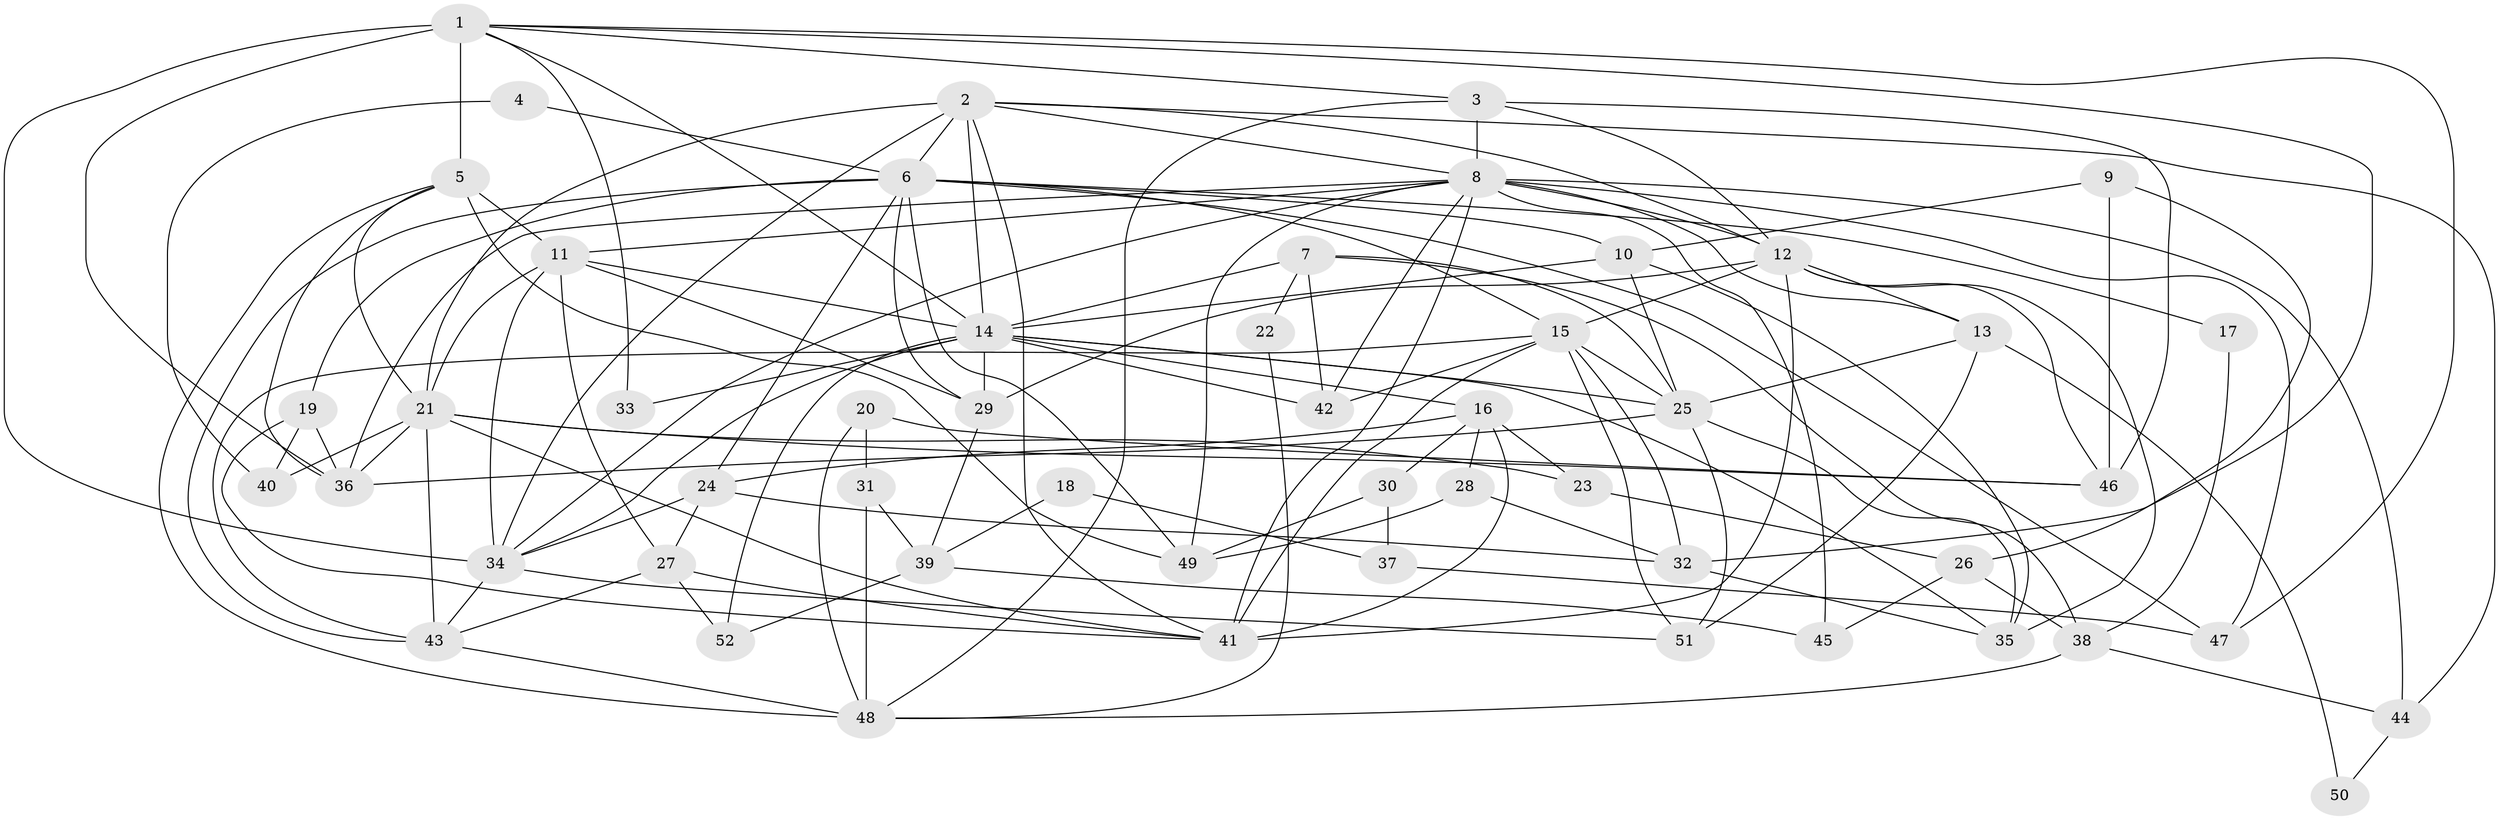 // original degree distribution, {4: 0.32038834951456313, 2: 0.1262135922330097, 5: 0.1553398058252427, 6: 0.10679611650485436, 3: 0.2524271844660194, 7: 0.02912621359223301, 9: 0.009708737864077669}
// Generated by graph-tools (version 1.1) at 2025/51/03/04/25 22:51:11]
// undirected, 52 vertices, 136 edges
graph export_dot {
  node [color=gray90,style=filled];
  1;
  2;
  3;
  4;
  5;
  6;
  7;
  8;
  9;
  10;
  11;
  12;
  13;
  14;
  15;
  16;
  17;
  18;
  19;
  20;
  21;
  22;
  23;
  24;
  25;
  26;
  27;
  28;
  29;
  30;
  31;
  32;
  33;
  34;
  35;
  36;
  37;
  38;
  39;
  40;
  41;
  42;
  43;
  44;
  45;
  46;
  47;
  48;
  49;
  50;
  51;
  52;
  1 -- 3 [weight=1.0];
  1 -- 5 [weight=3.0];
  1 -- 14 [weight=2.0];
  1 -- 32 [weight=1.0];
  1 -- 33 [weight=1.0];
  1 -- 34 [weight=3.0];
  1 -- 36 [weight=1.0];
  1 -- 47 [weight=1.0];
  2 -- 6 [weight=2.0];
  2 -- 8 [weight=1.0];
  2 -- 12 [weight=1.0];
  2 -- 14 [weight=1.0];
  2 -- 21 [weight=1.0];
  2 -- 34 [weight=1.0];
  2 -- 41 [weight=1.0];
  2 -- 44 [weight=1.0];
  3 -- 8 [weight=1.0];
  3 -- 12 [weight=1.0];
  3 -- 46 [weight=1.0];
  3 -- 48 [weight=1.0];
  4 -- 6 [weight=1.0];
  4 -- 40 [weight=1.0];
  5 -- 11 [weight=1.0];
  5 -- 21 [weight=1.0];
  5 -- 36 [weight=1.0];
  5 -- 48 [weight=1.0];
  5 -- 49 [weight=1.0];
  6 -- 10 [weight=1.0];
  6 -- 15 [weight=2.0];
  6 -- 17 [weight=1.0];
  6 -- 19 [weight=1.0];
  6 -- 24 [weight=1.0];
  6 -- 29 [weight=1.0];
  6 -- 43 [weight=1.0];
  6 -- 47 [weight=1.0];
  6 -- 49 [weight=1.0];
  7 -- 14 [weight=1.0];
  7 -- 22 [weight=1.0];
  7 -- 25 [weight=1.0];
  7 -- 38 [weight=1.0];
  7 -- 42 [weight=1.0];
  8 -- 11 [weight=2.0];
  8 -- 12 [weight=4.0];
  8 -- 13 [weight=1.0];
  8 -- 34 [weight=1.0];
  8 -- 36 [weight=1.0];
  8 -- 41 [weight=1.0];
  8 -- 42 [weight=1.0];
  8 -- 44 [weight=1.0];
  8 -- 45 [weight=1.0];
  8 -- 47 [weight=1.0];
  8 -- 49 [weight=1.0];
  9 -- 10 [weight=1.0];
  9 -- 26 [weight=1.0];
  9 -- 46 [weight=1.0];
  10 -- 14 [weight=1.0];
  10 -- 25 [weight=1.0];
  10 -- 35 [weight=1.0];
  11 -- 14 [weight=2.0];
  11 -- 21 [weight=1.0];
  11 -- 27 [weight=1.0];
  11 -- 29 [weight=1.0];
  11 -- 34 [weight=1.0];
  12 -- 13 [weight=1.0];
  12 -- 15 [weight=1.0];
  12 -- 29 [weight=1.0];
  12 -- 35 [weight=1.0];
  12 -- 41 [weight=3.0];
  12 -- 46 [weight=1.0];
  13 -- 25 [weight=1.0];
  13 -- 50 [weight=1.0];
  13 -- 51 [weight=1.0];
  14 -- 16 [weight=1.0];
  14 -- 25 [weight=1.0];
  14 -- 29 [weight=2.0];
  14 -- 33 [weight=1.0];
  14 -- 34 [weight=1.0];
  14 -- 35 [weight=1.0];
  14 -- 42 [weight=1.0];
  14 -- 52 [weight=1.0];
  15 -- 25 [weight=5.0];
  15 -- 32 [weight=1.0];
  15 -- 41 [weight=1.0];
  15 -- 42 [weight=1.0];
  15 -- 43 [weight=1.0];
  15 -- 51 [weight=1.0];
  16 -- 23 [weight=2.0];
  16 -- 24 [weight=1.0];
  16 -- 28 [weight=1.0];
  16 -- 30 [weight=1.0];
  16 -- 41 [weight=1.0];
  17 -- 38 [weight=1.0];
  18 -- 37 [weight=1.0];
  18 -- 39 [weight=1.0];
  19 -- 36 [weight=1.0];
  19 -- 40 [weight=1.0];
  19 -- 41 [weight=1.0];
  20 -- 31 [weight=1.0];
  20 -- 46 [weight=1.0];
  20 -- 48 [weight=1.0];
  21 -- 23 [weight=1.0];
  21 -- 36 [weight=1.0];
  21 -- 40 [weight=2.0];
  21 -- 41 [weight=1.0];
  21 -- 43 [weight=1.0];
  21 -- 46 [weight=2.0];
  22 -- 48 [weight=1.0];
  23 -- 26 [weight=1.0];
  24 -- 27 [weight=1.0];
  24 -- 32 [weight=1.0];
  24 -- 34 [weight=1.0];
  25 -- 35 [weight=1.0];
  25 -- 36 [weight=1.0];
  25 -- 51 [weight=1.0];
  26 -- 38 [weight=1.0];
  26 -- 45 [weight=1.0];
  27 -- 41 [weight=1.0];
  27 -- 43 [weight=1.0];
  27 -- 52 [weight=1.0];
  28 -- 32 [weight=1.0];
  28 -- 49 [weight=1.0];
  29 -- 39 [weight=1.0];
  30 -- 37 [weight=1.0];
  30 -- 49 [weight=1.0];
  31 -- 39 [weight=1.0];
  31 -- 48 [weight=1.0];
  32 -- 35 [weight=1.0];
  34 -- 43 [weight=1.0];
  34 -- 51 [weight=1.0];
  37 -- 47 [weight=1.0];
  38 -- 44 [weight=1.0];
  38 -- 48 [weight=1.0];
  39 -- 45 [weight=1.0];
  39 -- 52 [weight=1.0];
  43 -- 48 [weight=1.0];
  44 -- 50 [weight=1.0];
}

